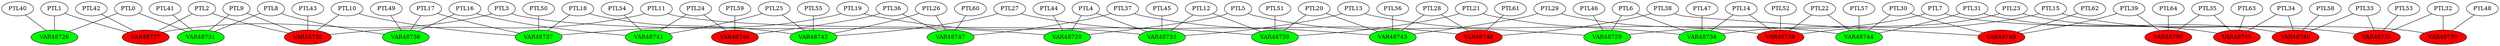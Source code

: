 graph model {
PTL0 -- VAR48726;

PTL0 -- VAR48731;

PTL1 -- VAR48726;

PTL1 -- VAR48727;

PTL2 -- VAR48727;

PTL2 -- VAR48732;

PTL3 -- VAR48727;

PTL3 -- VAR48728;

PTL4 -- VAR48728;

PTL4 -- VAR48733;

PTL5 -- VAR48728;

PTL5 -- VAR48729;

PTL6 -- VAR48729;

PTL6 -- VAR48734;

PTL7 -- VAR48729;

PTL7 -- VAR48730;

PTL8 -- VAR48731;

PTL8 -- VAR48736;

PTL9 -- VAR48731;

PTL9 -- VAR48732;

PTL10 -- VAR48732;

PTL10 -- VAR48737;

PTL11 -- VAR48732;

PTL11 -- VAR48733;

PTL12 -- VAR48733;

PTL12 -- VAR48738;

PTL13 -- VAR48733;

PTL13 -- VAR48734;

PTL14 -- VAR48734;

PTL14 -- VAR48739;

PTL15 -- VAR48734;

PTL15 -- VAR48735;

PTL16 -- VAR48736;

PTL16 -- VAR48741;

PTL17 -- VAR48736;

PTL17 -- VAR48737;

PTL18 -- VAR48737;

PTL18 -- VAR48742;

PTL19 -- VAR48737;

PTL19 -- VAR48738;

PTL20 -- VAR48738;

PTL20 -- VAR48743;

PTL21 -- VAR48738;

PTL21 -- VAR48739;

PTL22 -- VAR48739;

PTL22 -- VAR48744;

PTL23 -- VAR48739;

PTL23 -- VAR48740;

PTL24 -- VAR48741;

PTL24 -- VAR48746;

PTL25 -- VAR48741;

PTL25 -- VAR48742;

PTL26 -- VAR48742;

PTL26 -- VAR48747;

PTL27 -- VAR48742;

PTL27 -- VAR48743;

PTL28 -- VAR48743;

PTL28 -- VAR48748;

PTL29 -- VAR48743;

PTL29 -- VAR48744;

PTL30 -- VAR48744;

PTL30 -- VAR48749;

PTL31 -- VAR48744;

PTL31 -- VAR48745;

PTL32 -- VAR48730;

PTL32 -- VAR48735;

PTL33 -- VAR48735;

PTL33 -- VAR48740;

PTL34 -- VAR48740;

PTL34 -- VAR48745;

PTL35 -- VAR48745;

PTL35 -- VAR48750;

PTL36 -- VAR48746;

PTL36 -- VAR48747;

PTL37 -- VAR48747;

PTL37 -- VAR48748;

PTL38 -- VAR48748;

PTL38 -- VAR48749;

PTL39 -- VAR48749;

PTL39 -- VAR48750;

PTL40 -- VAR48726;

PTL41 -- VAR48731;

PTL42 -- VAR48727;

PTL43 -- VAR48732;

PTL44 -- VAR48728;

PTL45 -- VAR48733;

PTL46 -- VAR48729;

PTL47 -- VAR48734;

PTL48 -- VAR48730;

PTL49 -- VAR48736;

PTL50 -- VAR48737;

PTL51 -- VAR48738;

PTL52 -- VAR48739;

PTL53 -- VAR48735;

PTL54 -- VAR48741;

PTL55 -- VAR48742;

PTL56 -- VAR48743;

PTL57 -- VAR48744;

PTL58 -- VAR48740;

PTL59 -- VAR48746;

PTL60 -- VAR48747;

PTL61 -- VAR48748;

PTL62 -- VAR48749;

PTL63 -- VAR48745;

PTL64 -- VAR48750;

VAR48726 [style=filled fillcolor=green];
VAR48731 [style=filled fillcolor=green];
VAR48727 [style=filled fillcolor=red];
VAR48732 [style=filled fillcolor=red];
VAR48728 [style=filled fillcolor=green];
VAR48733 [style=filled fillcolor=green];
VAR48729 [style=filled fillcolor=green];
VAR48734 [style=filled fillcolor=green];
VAR48730 [style=filled fillcolor=red];
VAR48736 [style=filled fillcolor=green];
VAR48737 [style=filled fillcolor=green];
VAR48738 [style=filled fillcolor=green];
VAR48739 [style=filled fillcolor=red];
VAR48735 [style=filled fillcolor=red];
VAR48741 [style=filled fillcolor=green];
VAR48742 [style=filled fillcolor=green];
VAR48743 [style=filled fillcolor=green];
VAR48744 [style=filled fillcolor=green];
VAR48740 [style=filled fillcolor=red];
VAR48746 [style=filled fillcolor=red];
VAR48747 [style=filled fillcolor=green];
VAR48748 [style=filled fillcolor=red];
VAR48749 [style=filled fillcolor=red];
VAR48745 [style=filled fillcolor=red];
VAR48750 [style=filled fillcolor=red];
}
